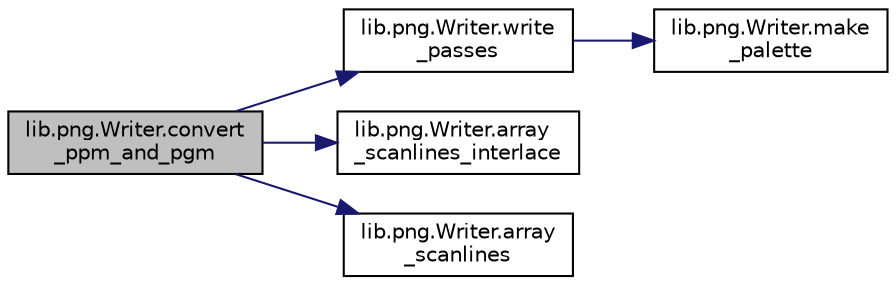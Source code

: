 digraph "lib.png.Writer.convert_ppm_and_pgm"
{
  edge [fontname="Helvetica",fontsize="10",labelfontname="Helvetica",labelfontsize="10"];
  node [fontname="Helvetica",fontsize="10",shape=record];
  rankdir="LR";
  Node8 [label="lib.png.Writer.convert\l_ppm_and_pgm",height=0.2,width=0.4,color="black", fillcolor="grey75", style="filled", fontcolor="black"];
  Node8 -> Node9 [color="midnightblue",fontsize="10",style="solid",fontname="Helvetica"];
  Node9 [label="lib.png.Writer.write\l_passes",height=0.2,width=0.4,color="black", fillcolor="white", style="filled",URL="$classlib_1_1png_1_1_writer.html#a6826050647c055bb388782a46f5fc08f"];
  Node9 -> Node10 [color="midnightblue",fontsize="10",style="solid",fontname="Helvetica"];
  Node10 [label="lib.png.Writer.make\l_palette",height=0.2,width=0.4,color="black", fillcolor="white", style="filled",URL="$classlib_1_1png_1_1_writer.html#a011e08b5ac4df1948bf7ff7a2c634490"];
  Node8 -> Node11 [color="midnightblue",fontsize="10",style="solid",fontname="Helvetica"];
  Node11 [label="lib.png.Writer.array\l_scanlines_interlace",height=0.2,width=0.4,color="black", fillcolor="white", style="filled",URL="$classlib_1_1png_1_1_writer.html#a1490da1ba99a6e8d773fcc424ed6319b"];
  Node8 -> Node12 [color="midnightblue",fontsize="10",style="solid",fontname="Helvetica"];
  Node12 [label="lib.png.Writer.array\l_scanlines",height=0.2,width=0.4,color="black", fillcolor="white", style="filled",URL="$classlib_1_1png_1_1_writer.html#ad30399faaa028e3ea5f4e3eb19b235c5"];
}

